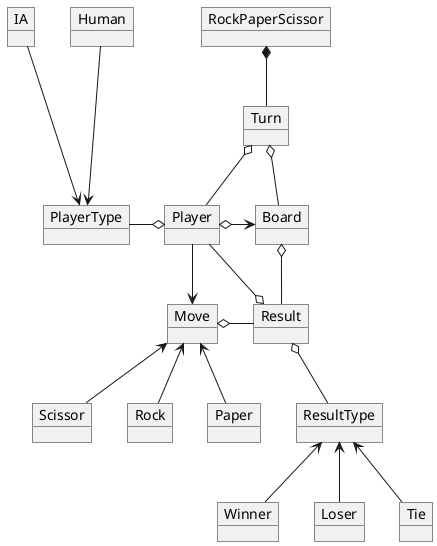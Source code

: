 @startuml RockPaperScissor


object Result{

}

object Player{
}

object Move{

}

object Turn{
}


object Board{



}
object RockPaperScissor{

}

object PlayerType{
}

object ResultType{

}

object Winner{
}

object Loser{
}

object Tie{
}
object Scissor{
}
object Rock{
}
object Paper{
}
ResultType <-- Winner
ResultType <-- Loser
ResultType <-- Tie

object Human{
}
object IA{
}


RockPaperScissor *-- Turn
Turn o-- Player
Turn o-- Board

Player --> Move

Player o-left- PlayerType
PlayerType <--up- Human
PlayerType <--up- IA
Player o-right-> Board
Result o-- ResultType
Move o-right- Result
Board o-- Result

Player --o Result

Move <-- Rock
Move <--Paper
Move <-- Scissor

@enduml